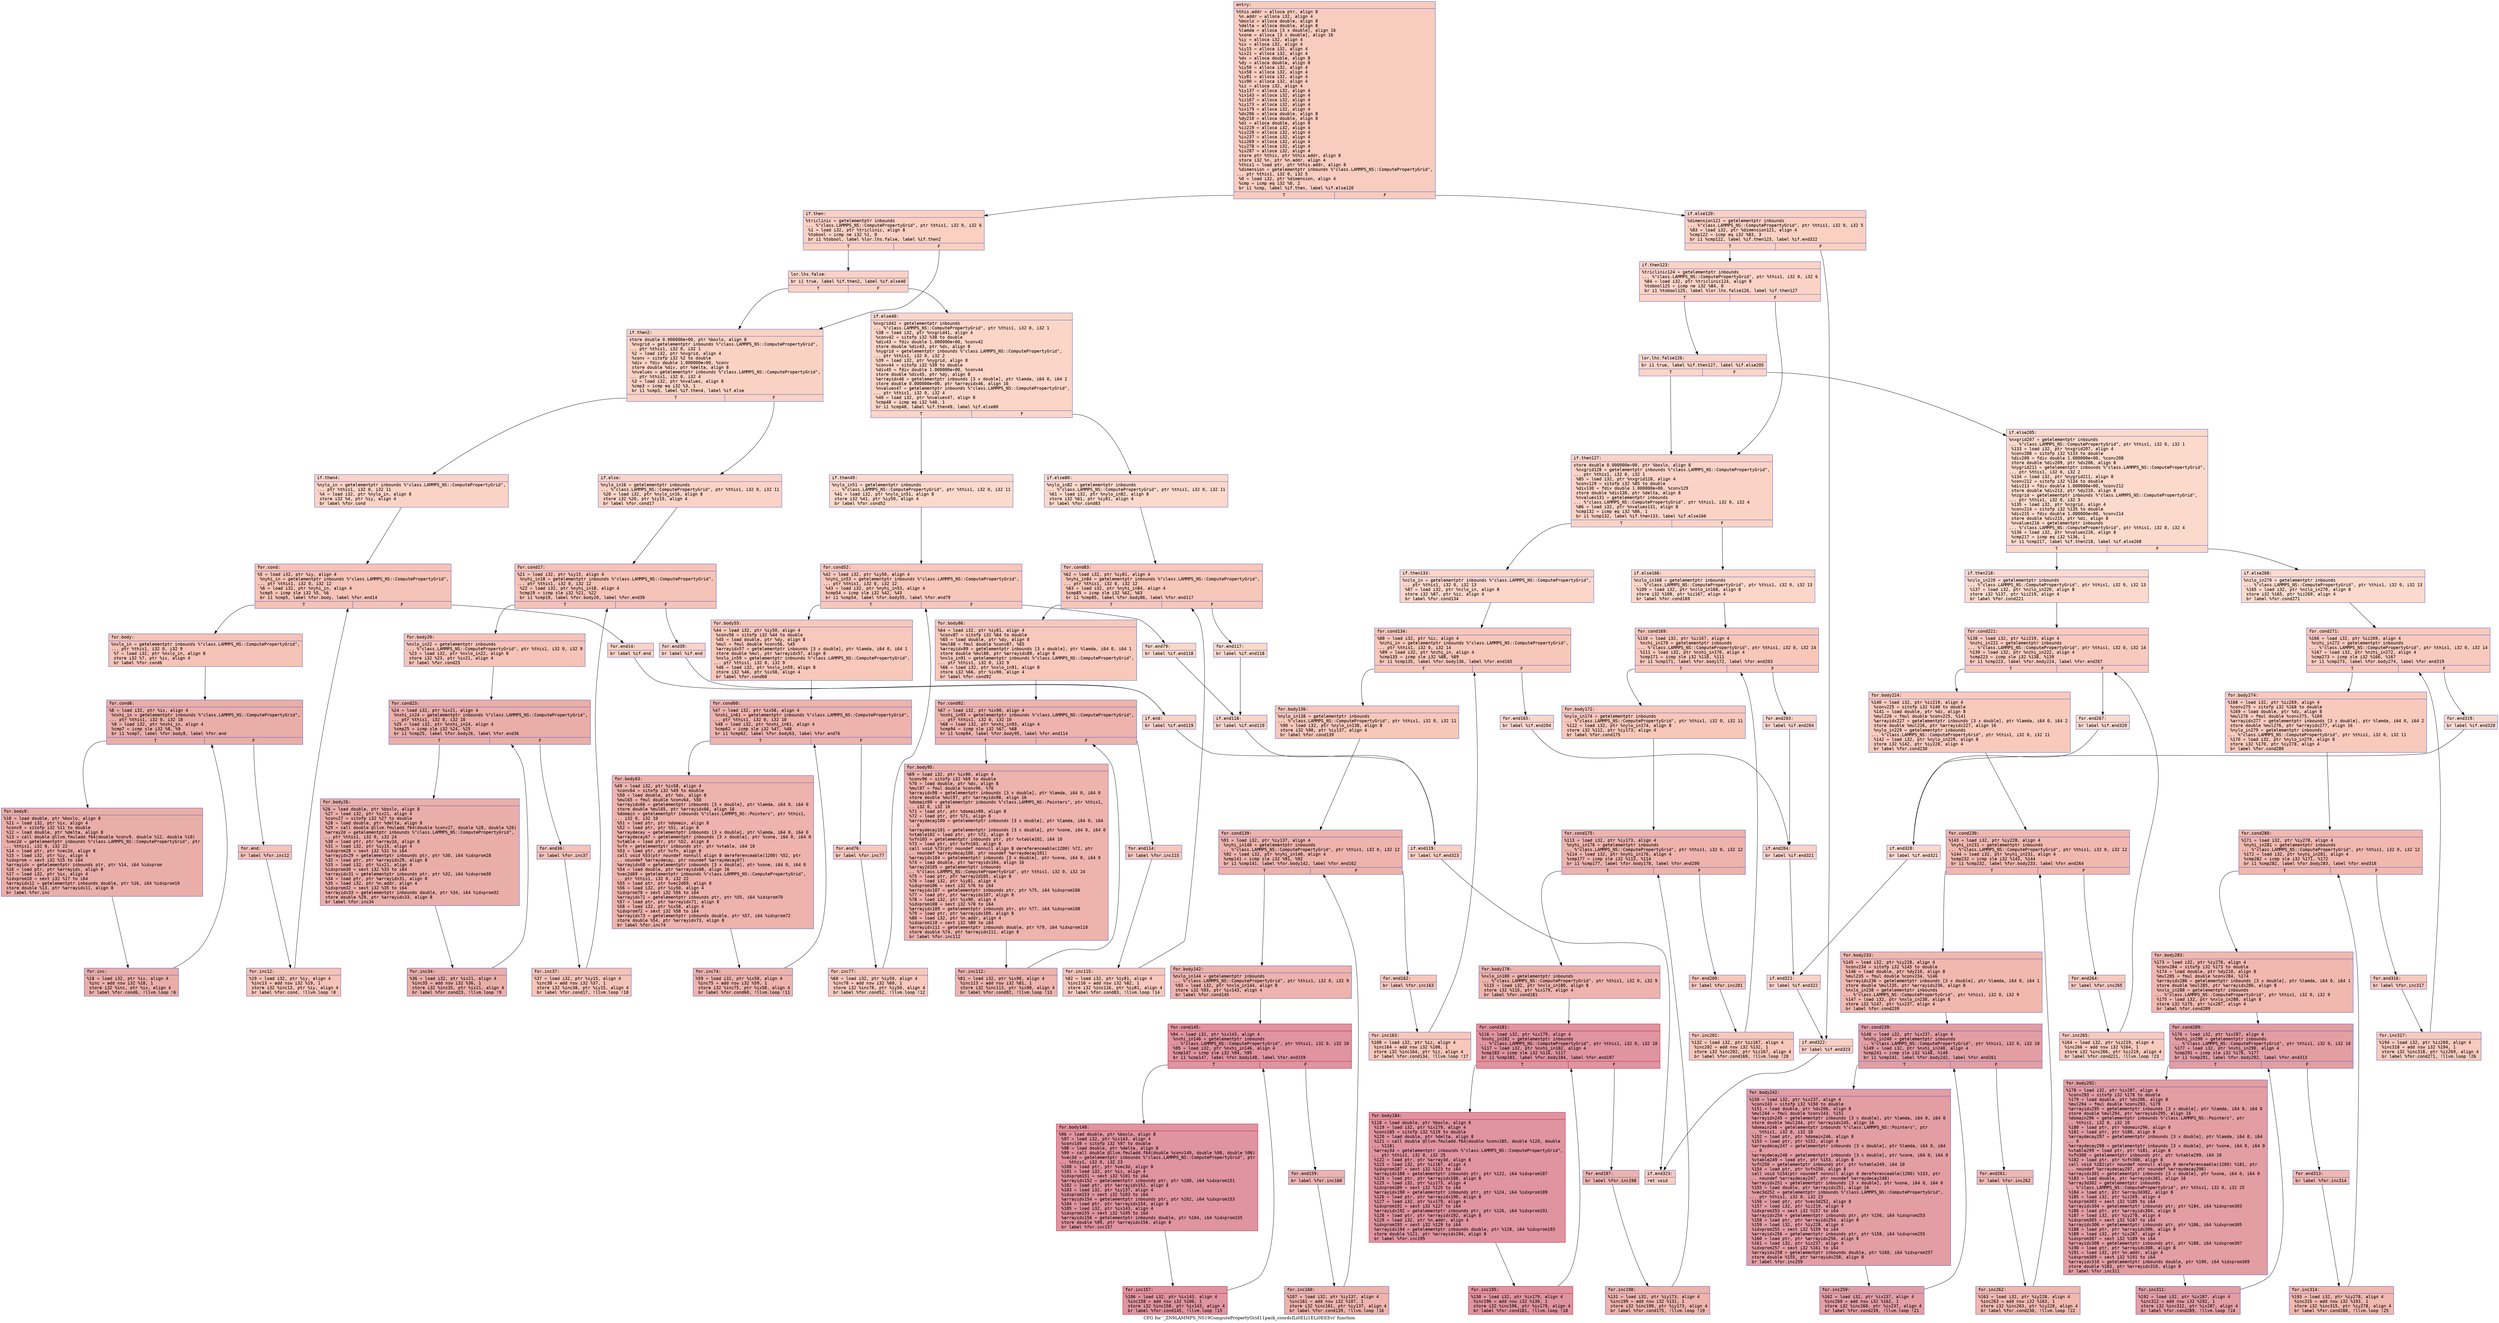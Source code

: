 digraph "CFG for '_ZN9LAMMPS_NS19ComputePropertyGrid11pack_coordsILi0ELi1ELi0EEEvi' function" {
	label="CFG for '_ZN9LAMMPS_NS19ComputePropertyGrid11pack_coordsILi0ELi1ELi0EEEvi' function";

	Node0x559142b128f0 [shape=record,color="#3d50c3ff", style=filled, fillcolor="#f08b6e70" fontname="Courier",label="{entry:\l|  %this.addr = alloca ptr, align 8\l  %n.addr = alloca i32, align 4\l  %boxlo = alloca double, align 8\l  %delta = alloca double, align 8\l  %lamda = alloca [3 x double], align 16\l  %xone = alloca [3 x double], align 16\l  %iy = alloca i32, align 4\l  %ix = alloca i32, align 4\l  %iy15 = alloca i32, align 4\l  %ix21 = alloca i32, align 4\l  %dx = alloca double, align 8\l  %dy = alloca double, align 8\l  %iy50 = alloca i32, align 4\l  %ix58 = alloca i32, align 4\l  %iy81 = alloca i32, align 4\l  %ix90 = alloca i32, align 4\l  %iz = alloca i32, align 4\l  %iy137 = alloca i32, align 4\l  %ix143 = alloca i32, align 4\l  %iz167 = alloca i32, align 4\l  %iy173 = alloca i32, align 4\l  %ix179 = alloca i32, align 4\l  %dx206 = alloca double, align 8\l  %dy210 = alloca double, align 8\l  %dz = alloca double, align 8\l  %iz219 = alloca i32, align 4\l  %iy228 = alloca i32, align 4\l  %ix237 = alloca i32, align 4\l  %iz269 = alloca i32, align 4\l  %iy278 = alloca i32, align 4\l  %ix287 = alloca i32, align 4\l  store ptr %this, ptr %this.addr, align 8\l  store i32 %n, ptr %n.addr, align 4\l  %this1 = load ptr, ptr %this.addr, align 8\l  %dimension = getelementptr inbounds %\"class.LAMMPS_NS::ComputePropertyGrid\",\l... ptr %this1, i32 0, i32 5\l  %0 = load i32, ptr %dimension, align 4\l  %cmp = icmp eq i32 %0, 2\l  br i1 %cmp, label %if.then, label %if.else120\l|{<s0>T|<s1>F}}"];
	Node0x559142b128f0:s0 -> Node0x559142b12960[tooltip="entry -> if.then\nProbability 50.00%" ];
	Node0x559142b128f0:s1 -> Node0x559142b20510[tooltip="entry -> if.else120\nProbability 50.00%" ];
	Node0x559142b12960 [shape=record,color="#3d50c3ff", style=filled, fillcolor="#f3947570" fontname="Courier",label="{if.then:\l|  %triclinic = getelementptr inbounds\l... %\"class.LAMMPS_NS::ComputePropertyGrid\", ptr %this1, i32 0, i32 6\l  %1 = load i32, ptr %triclinic, align 8\l  %tobool = icmp ne i32 %1, 0\l  br i1 %tobool, label %lor.lhs.false, label %if.then2\l|{<s0>T|<s1>F}}"];
	Node0x559142b12960:s0 -> Node0x559142b20860[tooltip="if.then -> lor.lhs.false\nProbability 62.50%" ];
	Node0x559142b12960:s1 -> Node0x559142b208e0[tooltip="if.then -> if.then2\nProbability 37.50%" ];
	Node0x559142b20860 [shape=record,color="#3d50c3ff", style=filled, fillcolor="#f4987a70" fontname="Courier",label="{lor.lhs.false:\l|  br i1 true, label %if.then2, label %if.else40\l|{<s0>T|<s1>F}}"];
	Node0x559142b20860:s0 -> Node0x559142b208e0[tooltip="lor.lhs.false -> if.then2\nProbability 50.00%" ];
	Node0x559142b20860:s1 -> Node0x559142b20a40[tooltip="lor.lhs.false -> if.else40\nProbability 50.00%" ];
	Node0x559142b208e0 [shape=record,color="#3d50c3ff", style=filled, fillcolor="#f4987a70" fontname="Courier",label="{if.then2:\l|  store double 0.000000e+00, ptr %boxlo, align 8\l  %nxgrid = getelementptr inbounds %\"class.LAMMPS_NS::ComputePropertyGrid\",\l... ptr %this1, i32 0, i32 1\l  %2 = load i32, ptr %nxgrid, align 4\l  %conv = sitofp i32 %2 to double\l  %div = fdiv double 1.000000e+00, %conv\l  store double %div, ptr %delta, align 8\l  %nvalues = getelementptr inbounds %\"class.LAMMPS_NS::ComputePropertyGrid\",\l... ptr %this1, i32 0, i32 4\l  %3 = load i32, ptr %nvalues, align 8\l  %cmp3 = icmp eq i32 %3, 1\l  br i1 %cmp3, label %if.then4, label %if.else\l|{<s0>T|<s1>F}}"];
	Node0x559142b208e0:s0 -> Node0x559142a65180[tooltip="if.then2 -> if.then4\nProbability 50.00%" ];
	Node0x559142b208e0:s1 -> Node0x559142b1f9d0[tooltip="if.then2 -> if.else\nProbability 50.00%" ];
	Node0x559142a65180 [shape=record,color="#3d50c3ff", style=filled, fillcolor="#f59c7d70" fontname="Courier",label="{if.then4:\l|  %nylo_in = getelementptr inbounds %\"class.LAMMPS_NS::ComputePropertyGrid\",\l... ptr %this1, i32 0, i32 11\l  %4 = load i32, ptr %nylo_in, align 8\l  store i32 %4, ptr %iy, align 4\l  br label %for.cond\l}"];
	Node0x559142a65180 -> Node0x559142b21780[tooltip="if.then4 -> for.cond\nProbability 100.00%" ];
	Node0x559142b21780 [shape=record,color="#3d50c3ff", style=filled, fillcolor="#e8765c70" fontname="Courier",label="{for.cond:\l|  %5 = load i32, ptr %iy, align 4\l  %nyhi_in = getelementptr inbounds %\"class.LAMMPS_NS::ComputePropertyGrid\",\l... ptr %this1, i32 0, i32 12\l  %6 = load i32, ptr %nyhi_in, align 4\l  %cmp5 = icmp sle i32 %5, %6\l  br i1 %cmp5, label %for.body, label %for.end14\l|{<s0>T|<s1>F}}"];
	Node0x559142b21780:s0 -> Node0x559142b21ad0[tooltip="for.cond -> for.body\nProbability 96.88%" ];
	Node0x559142b21780:s1 -> Node0x559142b21b50[tooltip="for.cond -> for.end14\nProbability 3.12%" ];
	Node0x559142b21ad0 [shape=record,color="#3d50c3ff", style=filled, fillcolor="#e8765c70" fontname="Courier",label="{for.body:\l|  %nxlo_in = getelementptr inbounds %\"class.LAMMPS_NS::ComputePropertyGrid\",\l... ptr %this1, i32 0, i32 9\l  %7 = load i32, ptr %nxlo_in, align 8\l  store i32 %7, ptr %ix, align 4\l  br label %for.cond6\l}"];
	Node0x559142b21ad0 -> Node0x559142b21e80[tooltip="for.body -> for.cond6\nProbability 100.00%" ];
	Node0x559142b21e80 [shape=record,color="#3d50c3ff", style=filled, fillcolor="#d0473d70" fontname="Courier",label="{for.cond6:\l|  %8 = load i32, ptr %ix, align 4\l  %nxhi_in = getelementptr inbounds %\"class.LAMMPS_NS::ComputePropertyGrid\",\l... ptr %this1, i32 0, i32 10\l  %9 = load i32, ptr %nxhi_in, align 4\l  %cmp7 = icmp sle i32 %8, %9\l  br i1 %cmp7, label %for.body8, label %for.end\l|{<s0>T|<s1>F}}"];
	Node0x559142b21e80:s0 -> Node0x559142b22200[tooltip="for.cond6 -> for.body8\nProbability 96.88%" ];
	Node0x559142b21e80:s1 -> Node0x559142b22280[tooltip="for.cond6 -> for.end\nProbability 3.12%" ];
	Node0x559142b22200 [shape=record,color="#3d50c3ff", style=filled, fillcolor="#d0473d70" fontname="Courier",label="{for.body8:\l|  %10 = load double, ptr %boxlo, align 8\l  %11 = load i32, ptr %ix, align 4\l  %conv9 = sitofp i32 %11 to double\l  %12 = load double, ptr %delta, align 8\l  %13 = call double @llvm.fmuladd.f64(double %conv9, double %12, double %10)\l  %vec2d = getelementptr inbounds %\"class.LAMMPS_NS::ComputePropertyGrid\", ptr\l... %this1, i32 0, i32 22\l  %14 = load ptr, ptr %vec2d, align 8\l  %15 = load i32, ptr %iy, align 4\l  %idxprom = sext i32 %15 to i64\l  %arrayidx = getelementptr inbounds ptr, ptr %14, i64 %idxprom\l  %16 = load ptr, ptr %arrayidx, align 8\l  %17 = load i32, ptr %ix, align 4\l  %idxprom10 = sext i32 %17 to i64\l  %arrayidx11 = getelementptr inbounds double, ptr %16, i64 %idxprom10\l  store double %13, ptr %arrayidx11, align 8\l  br label %for.inc\l}"];
	Node0x559142b22200 -> Node0x559142b22cb0[tooltip="for.body8 -> for.inc\nProbability 100.00%" ];
	Node0x559142b22cb0 [shape=record,color="#3d50c3ff", style=filled, fillcolor="#d0473d70" fontname="Courier",label="{for.inc:\l|  %18 = load i32, ptr %ix, align 4\l  %inc = add nsw i32 %18, 1\l  store i32 %inc, ptr %ix, align 4\l  br label %for.cond6, !llvm.loop !6\l}"];
	Node0x559142b22cb0 -> Node0x559142b21e80[tooltip="for.inc -> for.cond6\nProbability 100.00%" ];
	Node0x559142b22280 [shape=record,color="#3d50c3ff", style=filled, fillcolor="#e8765c70" fontname="Courier",label="{for.end:\l|  br label %for.inc12\l}"];
	Node0x559142b22280 -> Node0x559142b23120[tooltip="for.end -> for.inc12\nProbability 100.00%" ];
	Node0x559142b23120 [shape=record,color="#3d50c3ff", style=filled, fillcolor="#e8765c70" fontname="Courier",label="{for.inc12:\l|  %19 = load i32, ptr %iy, align 4\l  %inc13 = add nsw i32 %19, 1\l  store i32 %inc13, ptr %iy, align 4\l  br label %for.cond, !llvm.loop !8\l}"];
	Node0x559142b23120 -> Node0x559142b21780[tooltip="for.inc12 -> for.cond\nProbability 100.00%" ];
	Node0x559142b21b50 [shape=record,color="#3d50c3ff", style=filled, fillcolor="#f59c7d70" fontname="Courier",label="{for.end14:\l|  br label %if.end\l}"];
	Node0x559142b21b50 -> Node0x559142b235a0[tooltip="for.end14 -> if.end\nProbability 100.00%" ];
	Node0x559142b1f9d0 [shape=record,color="#3d50c3ff", style=filled, fillcolor="#f59c7d70" fontname="Courier",label="{if.else:\l|  %nylo_in16 = getelementptr inbounds\l... %\"class.LAMMPS_NS::ComputePropertyGrid\", ptr %this1, i32 0, i32 11\l  %20 = load i32, ptr %nylo_in16, align 8\l  store i32 %20, ptr %iy15, align 4\l  br label %for.cond17\l}"];
	Node0x559142b1f9d0 -> Node0x559142b23890[tooltip="if.else -> for.cond17\nProbability 100.00%" ];
	Node0x559142b23890 [shape=record,color="#3d50c3ff", style=filled, fillcolor="#e8765c70" fontname="Courier",label="{for.cond17:\l|  %21 = load i32, ptr %iy15, align 4\l  %nyhi_in18 = getelementptr inbounds %\"class.LAMMPS_NS::ComputePropertyGrid\",\l... ptr %this1, i32 0, i32 12\l  %22 = load i32, ptr %nyhi_in18, align 4\l  %cmp19 = icmp sle i32 %21, %22\l  br i1 %cmp19, label %for.body20, label %for.end39\l|{<s0>T|<s1>F}}"];
	Node0x559142b23890:s0 -> Node0x559142b23c20[tooltip="for.cond17 -> for.body20\nProbability 96.88%" ];
	Node0x559142b23890:s1 -> Node0x559142b23ca0[tooltip="for.cond17 -> for.end39\nProbability 3.12%" ];
	Node0x559142b23c20 [shape=record,color="#3d50c3ff", style=filled, fillcolor="#e8765c70" fontname="Courier",label="{for.body20:\l|  %nxlo_in22 = getelementptr inbounds\l... %\"class.LAMMPS_NS::ComputePropertyGrid\", ptr %this1, i32 0, i32 9\l  %23 = load i32, ptr %nxlo_in22, align 8\l  store i32 %23, ptr %ix21, align 4\l  br label %for.cond23\l}"];
	Node0x559142b23c20 -> Node0x559142b23fe0[tooltip="for.body20 -> for.cond23\nProbability 100.00%" ];
	Node0x559142b23fe0 [shape=record,color="#3d50c3ff", style=filled, fillcolor="#d0473d70" fontname="Courier",label="{for.cond23:\l|  %24 = load i32, ptr %ix21, align 4\l  %nxhi_in24 = getelementptr inbounds %\"class.LAMMPS_NS::ComputePropertyGrid\",\l... ptr %this1, i32 0, i32 10\l  %25 = load i32, ptr %nxhi_in24, align 4\l  %cmp25 = icmp sle i32 %24, %25\l  br i1 %cmp25, label %for.body26, label %for.end36\l|{<s0>T|<s1>F}}"];
	Node0x559142b23fe0:s0 -> Node0x559142b24370[tooltip="for.cond23 -> for.body26\nProbability 96.88%" ];
	Node0x559142b23fe0:s1 -> Node0x559142b243f0[tooltip="for.cond23 -> for.end36\nProbability 3.12%" ];
	Node0x559142b24370 [shape=record,color="#3d50c3ff", style=filled, fillcolor="#d0473d70" fontname="Courier",label="{for.body26:\l|  %26 = load double, ptr %boxlo, align 8\l  %27 = load i32, ptr %ix21, align 4\l  %conv27 = sitofp i32 %27 to double\l  %28 = load double, ptr %delta, align 8\l  %29 = call double @llvm.fmuladd.f64(double %conv27, double %28, double %26)\l  %array2d = getelementptr inbounds %\"class.LAMMPS_NS::ComputePropertyGrid\",\l... ptr %this1, i32 0, i32 24\l  %30 = load ptr, ptr %array2d, align 8\l  %31 = load i32, ptr %iy15, align 4\l  %idxprom28 = sext i32 %31 to i64\l  %arrayidx29 = getelementptr inbounds ptr, ptr %30, i64 %idxprom28\l  %32 = load ptr, ptr %arrayidx29, align 8\l  %33 = load i32, ptr %ix21, align 4\l  %idxprom30 = sext i32 %33 to i64\l  %arrayidx31 = getelementptr inbounds ptr, ptr %32, i64 %idxprom30\l  %34 = load ptr, ptr %arrayidx31, align 8\l  %35 = load i32, ptr %n.addr, align 4\l  %idxprom32 = sext i32 %35 to i64\l  %arrayidx33 = getelementptr inbounds double, ptr %34, i64 %idxprom32\l  store double %29, ptr %arrayidx33, align 8\l  br label %for.inc34\l}"];
	Node0x559142b24370 -> Node0x559142b25150[tooltip="for.body26 -> for.inc34\nProbability 100.00%" ];
	Node0x559142b25150 [shape=record,color="#3d50c3ff", style=filled, fillcolor="#d0473d70" fontname="Courier",label="{for.inc34:\l|  %36 = load i32, ptr %ix21, align 4\l  %inc35 = add nsw i32 %36, 1\l  store i32 %inc35, ptr %ix21, align 4\l  br label %for.cond23, !llvm.loop !9\l}"];
	Node0x559142b25150 -> Node0x559142b23fe0[tooltip="for.inc34 -> for.cond23\nProbability 100.00%" ];
	Node0x559142b243f0 [shape=record,color="#3d50c3ff", style=filled, fillcolor="#e8765c70" fontname="Courier",label="{for.end36:\l|  br label %for.inc37\l}"];
	Node0x559142b243f0 -> Node0x559142b255b0[tooltip="for.end36 -> for.inc37\nProbability 100.00%" ];
	Node0x559142b255b0 [shape=record,color="#3d50c3ff", style=filled, fillcolor="#e8765c70" fontname="Courier",label="{for.inc37:\l|  %37 = load i32, ptr %iy15, align 4\l  %inc38 = add nsw i32 %37, 1\l  store i32 %inc38, ptr %iy15, align 4\l  br label %for.cond17, !llvm.loop !10\l}"];
	Node0x559142b255b0 -> Node0x559142b23890[tooltip="for.inc37 -> for.cond17\nProbability 100.00%" ];
	Node0x559142b23ca0 [shape=record,color="#3d50c3ff", style=filled, fillcolor="#f59c7d70" fontname="Courier",label="{for.end39:\l|  br label %if.end\l}"];
	Node0x559142b23ca0 -> Node0x559142b235a0[tooltip="for.end39 -> if.end\nProbability 100.00%" ];
	Node0x559142b235a0 [shape=record,color="#3d50c3ff", style=filled, fillcolor="#f4987a70" fontname="Courier",label="{if.end:\l|  br label %if.end119\l}"];
	Node0x559142b235a0 -> Node0x559142b215d0[tooltip="if.end -> if.end119\nProbability 100.00%" ];
	Node0x559142b20a40 [shape=record,color="#3d50c3ff", style=filled, fillcolor="#f5a08170" fontname="Courier",label="{if.else40:\l|  %nxgrid41 = getelementptr inbounds\l... %\"class.LAMMPS_NS::ComputePropertyGrid\", ptr %this1, i32 0, i32 1\l  %38 = load i32, ptr %nxgrid41, align 4\l  %conv42 = sitofp i32 %38 to double\l  %div43 = fdiv double 1.000000e+00, %conv42\l  store double %div43, ptr %dx, align 8\l  %nygrid = getelementptr inbounds %\"class.LAMMPS_NS::ComputePropertyGrid\",\l... ptr %this1, i32 0, i32 2\l  %39 = load i32, ptr %nygrid, align 8\l  %conv44 = sitofp i32 %39 to double\l  %div45 = fdiv double 1.000000e+00, %conv44\l  store double %div45, ptr %dy, align 8\l  %arrayidx46 = getelementptr inbounds [3 x double], ptr %lamda, i64 0, i64 2\l  store double 0.000000e+00, ptr %arrayidx46, align 16\l  %nvalues47 = getelementptr inbounds %\"class.LAMMPS_NS::ComputePropertyGrid\",\l... ptr %this1, i32 0, i32 4\l  %40 = load i32, ptr %nvalues47, align 8\l  %cmp48 = icmp eq i32 %40, 1\l  br i1 %cmp48, label %if.then49, label %if.else80\l|{<s0>T|<s1>F}}"];
	Node0x559142b20a40:s0 -> Node0x559142b26bd0[tooltip="if.else40 -> if.then49\nProbability 50.00%" ];
	Node0x559142b20a40:s1 -> Node0x559142b26c50[tooltip="if.else40 -> if.else80\nProbability 50.00%" ];
	Node0x559142b26bd0 [shape=record,color="#3d50c3ff", style=filled, fillcolor="#f7a88970" fontname="Courier",label="{if.then49:\l|  %nylo_in51 = getelementptr inbounds\l... %\"class.LAMMPS_NS::ComputePropertyGrid\", ptr %this1, i32 0, i32 11\l  %41 = load i32, ptr %nylo_in51, align 8\l  store i32 %41, ptr %iy50, align 4\l  br label %for.cond52\l}"];
	Node0x559142b26bd0 -> Node0x559142b26f90[tooltip="if.then49 -> for.cond52\nProbability 100.00%" ];
	Node0x559142b26f90 [shape=record,color="#3d50c3ff", style=filled, fillcolor="#ec7f6370" fontname="Courier",label="{for.cond52:\l|  %42 = load i32, ptr %iy50, align 4\l  %nyhi_in53 = getelementptr inbounds %\"class.LAMMPS_NS::ComputePropertyGrid\",\l... ptr %this1, i32 0, i32 12\l  %43 = load i32, ptr %nyhi_in53, align 4\l  %cmp54 = icmp sle i32 %42, %43\l  br i1 %cmp54, label %for.body55, label %for.end79\l|{<s0>T|<s1>F}}"];
	Node0x559142b26f90:s0 -> Node0x559142b27320[tooltip="for.cond52 -> for.body55\nProbability 96.88%" ];
	Node0x559142b26f90:s1 -> Node0x559142b273a0[tooltip="for.cond52 -> for.end79\nProbability 3.12%" ];
	Node0x559142b27320 [shape=record,color="#3d50c3ff", style=filled, fillcolor="#ed836670" fontname="Courier",label="{for.body55:\l|  %44 = load i32, ptr %iy50, align 4\l  %conv56 = sitofp i32 %44 to double\l  %45 = load double, ptr %dy, align 8\l  %mul = fmul double %conv56, %45\l  %arrayidx57 = getelementptr inbounds [3 x double], ptr %lamda, i64 0, i64 1\l  store double %mul, ptr %arrayidx57, align 8\l  %nxlo_in59 = getelementptr inbounds %\"class.LAMMPS_NS::ComputePropertyGrid\",\l... ptr %this1, i32 0, i32 9\l  %46 = load i32, ptr %nxlo_in59, align 8\l  store i32 %46, ptr %ix58, align 4\l  br label %for.cond60\l}"];
	Node0x559142b27320 -> Node0x559142b27ab0[tooltip="for.body55 -> for.cond60\nProbability 100.00%" ];
	Node0x559142b27ab0 [shape=record,color="#3d50c3ff", style=filled, fillcolor="#d6524470" fontname="Courier",label="{for.cond60:\l|  %47 = load i32, ptr %ix58, align 4\l  %nxhi_in61 = getelementptr inbounds %\"class.LAMMPS_NS::ComputePropertyGrid\",\l... ptr %this1, i32 0, i32 10\l  %48 = load i32, ptr %nxhi_in61, align 4\l  %cmp62 = icmp sle i32 %47, %48\l  br i1 %cmp62, label %for.body63, label %for.end76\l|{<s0>T|<s1>F}}"];
	Node0x559142b27ab0:s0 -> Node0x559142b28650[tooltip="for.cond60 -> for.body63\nProbability 96.88%" ];
	Node0x559142b27ab0:s1 -> Node0x559142b286d0[tooltip="for.cond60 -> for.end76\nProbability 3.12%" ];
	Node0x559142b28650 [shape=record,color="#3d50c3ff", style=filled, fillcolor="#d6524470" fontname="Courier",label="{for.body63:\l|  %49 = load i32, ptr %ix58, align 4\l  %conv64 = sitofp i32 %49 to double\l  %50 = load double, ptr %dx, align 8\l  %mul65 = fmul double %conv64, %50\l  %arrayidx66 = getelementptr inbounds [3 x double], ptr %lamda, i64 0, i64 0\l  store double %mul65, ptr %arrayidx66, align 16\l  %domain = getelementptr inbounds %\"class.LAMMPS_NS::Pointers\", ptr %this1,\l... i32 0, i32 10\l  %51 = load ptr, ptr %domain, align 8\l  %52 = load ptr, ptr %51, align 8\l  %arraydecay = getelementptr inbounds [3 x double], ptr %lamda, i64 0, i64 0\l  %arraydecay67 = getelementptr inbounds [3 x double], ptr %xone, i64 0, i64 0\l  %vtable = load ptr, ptr %52, align 8\l  %vfn = getelementptr inbounds ptr, ptr %vtable, i64 10\l  %53 = load ptr, ptr %vfn, align 8\l  call void %53(ptr noundef nonnull align 8 dereferenceable(1200) %52, ptr\l... noundef %arraydecay, ptr noundef %arraydecay67)\l  %arrayidx68 = getelementptr inbounds [3 x double], ptr %xone, i64 0, i64 0\l  %54 = load double, ptr %arrayidx68, align 16\l  %vec2d69 = getelementptr inbounds %\"class.LAMMPS_NS::ComputePropertyGrid\",\l... ptr %this1, i32 0, i32 22\l  %55 = load ptr, ptr %vec2d69, align 8\l  %56 = load i32, ptr %iy50, align 4\l  %idxprom70 = sext i32 %56 to i64\l  %arrayidx71 = getelementptr inbounds ptr, ptr %55, i64 %idxprom70\l  %57 = load ptr, ptr %arrayidx71, align 8\l  %58 = load i32, ptr %ix58, align 4\l  %idxprom72 = sext i32 %58 to i64\l  %arrayidx73 = getelementptr inbounds double, ptr %57, i64 %idxprom72\l  store double %54, ptr %arrayidx73, align 8\l  br label %for.inc74\l}"];
	Node0x559142b28650 -> Node0x559142b29a90[tooltip="for.body63 -> for.inc74\nProbability 100.00%" ];
	Node0x559142b29a90 [shape=record,color="#3d50c3ff", style=filled, fillcolor="#d6524470" fontname="Courier",label="{for.inc74:\l|  %59 = load i32, ptr %ix58, align 4\l  %inc75 = add nsw i32 %59, 1\l  store i32 %inc75, ptr %ix58, align 4\l  br label %for.cond60, !llvm.loop !11\l}"];
	Node0x559142b29a90 -> Node0x559142b27ab0[tooltip="for.inc74 -> for.cond60\nProbability 100.00%" ];
	Node0x559142b286d0 [shape=record,color="#3d50c3ff", style=filled, fillcolor="#ed836670" fontname="Courier",label="{for.end76:\l|  br label %for.inc77\l}"];
	Node0x559142b286d0 -> Node0x559142b29ef0[tooltip="for.end76 -> for.inc77\nProbability 100.00%" ];
	Node0x559142b29ef0 [shape=record,color="#3d50c3ff", style=filled, fillcolor="#ed836670" fontname="Courier",label="{for.inc77:\l|  %60 = load i32, ptr %iy50, align 4\l  %inc78 = add nsw i32 %60, 1\l  store i32 %inc78, ptr %iy50, align 4\l  br label %for.cond52, !llvm.loop !12\l}"];
	Node0x559142b29ef0 -> Node0x559142b26f90[tooltip="for.inc77 -> for.cond52\nProbability 100.00%" ];
	Node0x559142b273a0 [shape=record,color="#3d50c3ff", style=filled, fillcolor="#f7a88970" fontname="Courier",label="{for.end79:\l|  br label %if.end118\l}"];
	Node0x559142b273a0 -> Node0x559142b2a370[tooltip="for.end79 -> if.end118\nProbability 100.00%" ];
	Node0x559142b26c50 [shape=record,color="#3d50c3ff", style=filled, fillcolor="#f7a88970" fontname="Courier",label="{if.else80:\l|  %nylo_in82 = getelementptr inbounds\l... %\"class.LAMMPS_NS::ComputePropertyGrid\", ptr %this1, i32 0, i32 11\l  %61 = load i32, ptr %nylo_in82, align 8\l  store i32 %61, ptr %iy81, align 4\l  br label %for.cond83\l}"];
	Node0x559142b26c50 -> Node0x559142b2a670[tooltip="if.else80 -> for.cond83\nProbability 100.00%" ];
	Node0x559142b2a670 [shape=record,color="#3d50c3ff", style=filled, fillcolor="#ec7f6370" fontname="Courier",label="{for.cond83:\l|  %62 = load i32, ptr %iy81, align 4\l  %nyhi_in84 = getelementptr inbounds %\"class.LAMMPS_NS::ComputePropertyGrid\",\l... ptr %this1, i32 0, i32 12\l  %63 = load i32, ptr %nyhi_in84, align 4\l  %cmp85 = icmp sle i32 %62, %63\l  br i1 %cmp85, label %for.body86, label %for.end117\l|{<s0>T|<s1>F}}"];
	Node0x559142b2a670:s0 -> Node0x559142b2aa00[tooltip="for.cond83 -> for.body86\nProbability 96.88%" ];
	Node0x559142b2a670:s1 -> Node0x559142b2aa80[tooltip="for.cond83 -> for.end117\nProbability 3.12%" ];
	Node0x559142b2aa00 [shape=record,color="#3d50c3ff", style=filled, fillcolor="#ed836670" fontname="Courier",label="{for.body86:\l|  %64 = load i32, ptr %iy81, align 4\l  %conv87 = sitofp i32 %64 to double\l  %65 = load double, ptr %dy, align 8\l  %mul88 = fmul double %conv87, %65\l  %arrayidx89 = getelementptr inbounds [3 x double], ptr %lamda, i64 0, i64 1\l  store double %mul88, ptr %arrayidx89, align 8\l  %nxlo_in91 = getelementptr inbounds %\"class.LAMMPS_NS::ComputePropertyGrid\",\l... ptr %this1, i32 0, i32 9\l  %66 = load i32, ptr %nxlo_in91, align 8\l  store i32 %66, ptr %ix90, align 4\l  br label %for.cond92\l}"];
	Node0x559142b2aa00 -> Node0x559142b2b190[tooltip="for.body86 -> for.cond92\nProbability 100.00%" ];
	Node0x559142b2b190 [shape=record,color="#3d50c3ff", style=filled, fillcolor="#d6524470" fontname="Courier",label="{for.cond92:\l|  %67 = load i32, ptr %ix90, align 4\l  %nxhi_in93 = getelementptr inbounds %\"class.LAMMPS_NS::ComputePropertyGrid\",\l... ptr %this1, i32 0, i32 10\l  %68 = load i32, ptr %nxhi_in93, align 4\l  %cmp94 = icmp sle i32 %67, %68\l  br i1 %cmp94, label %for.body95, label %for.end114\l|{<s0>T|<s1>F}}"];
	Node0x559142b2b190:s0 -> Node0x559142b2b520[tooltip="for.cond92 -> for.body95\nProbability 96.88%" ];
	Node0x559142b2b190:s1 -> Node0x559142b2b5a0[tooltip="for.cond92 -> for.end114\nProbability 3.12%" ];
	Node0x559142b2b520 [shape=record,color="#3d50c3ff", style=filled, fillcolor="#d6524470" fontname="Courier",label="{for.body95:\l|  %69 = load i32, ptr %ix90, align 4\l  %conv96 = sitofp i32 %69 to double\l  %70 = load double, ptr %dx, align 8\l  %mul97 = fmul double %conv96, %70\l  %arrayidx98 = getelementptr inbounds [3 x double], ptr %lamda, i64 0, i64 0\l  store double %mul97, ptr %arrayidx98, align 16\l  %domain99 = getelementptr inbounds %\"class.LAMMPS_NS::Pointers\", ptr %this1,\l... i32 0, i32 10\l  %71 = load ptr, ptr %domain99, align 8\l  %72 = load ptr, ptr %71, align 8\l  %arraydecay100 = getelementptr inbounds [3 x double], ptr %lamda, i64 0, i64\l... 0\l  %arraydecay101 = getelementptr inbounds [3 x double], ptr %xone, i64 0, i64 0\l  %vtable102 = load ptr, ptr %72, align 8\l  %vfn103 = getelementptr inbounds ptr, ptr %vtable102, i64 10\l  %73 = load ptr, ptr %vfn103, align 8\l  call void %73(ptr noundef nonnull align 8 dereferenceable(1200) %72, ptr\l... noundef %arraydecay100, ptr noundef %arraydecay101)\l  %arrayidx104 = getelementptr inbounds [3 x double], ptr %xone, i64 0, i64 0\l  %74 = load double, ptr %arrayidx104, align 16\l  %array2d105 = getelementptr inbounds\l... %\"class.LAMMPS_NS::ComputePropertyGrid\", ptr %this1, i32 0, i32 24\l  %75 = load ptr, ptr %array2d105, align 8\l  %76 = load i32, ptr %iy81, align 4\l  %idxprom106 = sext i32 %76 to i64\l  %arrayidx107 = getelementptr inbounds ptr, ptr %75, i64 %idxprom106\l  %77 = load ptr, ptr %arrayidx107, align 8\l  %78 = load i32, ptr %ix90, align 4\l  %idxprom108 = sext i32 %78 to i64\l  %arrayidx109 = getelementptr inbounds ptr, ptr %77, i64 %idxprom108\l  %79 = load ptr, ptr %arrayidx109, align 8\l  %80 = load i32, ptr %n.addr, align 4\l  %idxprom110 = sext i32 %80 to i64\l  %arrayidx111 = getelementptr inbounds double, ptr %79, i64 %idxprom110\l  store double %74, ptr %arrayidx111, align 8\l  br label %for.inc112\l}"];
	Node0x559142b2b520 -> Node0x559142b2cc20[tooltip="for.body95 -> for.inc112\nProbability 100.00%" ];
	Node0x559142b2cc20 [shape=record,color="#3d50c3ff", style=filled, fillcolor="#d6524470" fontname="Courier",label="{for.inc112:\l|  %81 = load i32, ptr %ix90, align 4\l  %inc113 = add nsw i32 %81, 1\l  store i32 %inc113, ptr %ix90, align 4\l  br label %for.cond92, !llvm.loop !13\l}"];
	Node0x559142b2cc20 -> Node0x559142b2b190[tooltip="for.inc112 -> for.cond92\nProbability 100.00%" ];
	Node0x559142b2b5a0 [shape=record,color="#3d50c3ff", style=filled, fillcolor="#ed836670" fontname="Courier",label="{for.end114:\l|  br label %for.inc115\l}"];
	Node0x559142b2b5a0 -> Node0x559142b2d080[tooltip="for.end114 -> for.inc115\nProbability 100.00%" ];
	Node0x559142b2d080 [shape=record,color="#3d50c3ff", style=filled, fillcolor="#ed836670" fontname="Courier",label="{for.inc115:\l|  %82 = load i32, ptr %iy81, align 4\l  %inc116 = add nsw i32 %82, 1\l  store i32 %inc116, ptr %iy81, align 4\l  br label %for.cond83, !llvm.loop !14\l}"];
	Node0x559142b2d080 -> Node0x559142b2a670[tooltip="for.inc115 -> for.cond83\nProbability 100.00%" ];
	Node0x559142b2aa80 [shape=record,color="#3d50c3ff", style=filled, fillcolor="#f7a88970" fontname="Courier",label="{for.end117:\l|  br label %if.end118\l}"];
	Node0x559142b2aa80 -> Node0x559142b2a370[tooltip="for.end117 -> if.end118\nProbability 100.00%" ];
	Node0x559142b2a370 [shape=record,color="#3d50c3ff", style=filled, fillcolor="#f5a08170" fontname="Courier",label="{if.end118:\l|  br label %if.end119\l}"];
	Node0x559142b2a370 -> Node0x559142b215d0[tooltip="if.end118 -> if.end119\nProbability 100.00%" ];
	Node0x559142b215d0 [shape=record,color="#3d50c3ff", style=filled, fillcolor="#f3947570" fontname="Courier",label="{if.end119:\l|  br label %if.end323\l}"];
	Node0x559142b215d0 -> Node0x559142b2d5c0[tooltip="if.end119 -> if.end323\nProbability 100.00%" ];
	Node0x559142b20510 [shape=record,color="#3d50c3ff", style=filled, fillcolor="#f3947570" fontname="Courier",label="{if.else120:\l|  %dimension121 = getelementptr inbounds\l... %\"class.LAMMPS_NS::ComputePropertyGrid\", ptr %this1, i32 0, i32 5\l  %83 = load i32, ptr %dimension121, align 4\l  %cmp122 = icmp eq i32 %83, 3\l  br i1 %cmp122, label %if.then123, label %if.end322\l|{<s0>T|<s1>F}}"];
	Node0x559142b20510:s0 -> Node0x559142b2d8d0[tooltip="if.else120 -> if.then123\nProbability 50.00%" ];
	Node0x559142b20510:s1 -> Node0x559142b2d950[tooltip="if.else120 -> if.end322\nProbability 50.00%" ];
	Node0x559142b2d8d0 [shape=record,color="#3d50c3ff", style=filled, fillcolor="#f59c7d70" fontname="Courier",label="{if.then123:\l|  %triclinic124 = getelementptr inbounds\l... %\"class.LAMMPS_NS::ComputePropertyGrid\", ptr %this1, i32 0, i32 6\l  %84 = load i32, ptr %triclinic124, align 8\l  %tobool125 = icmp ne i32 %84, 0\l  br i1 %tobool125, label %lor.lhs.false126, label %if.then127\l|{<s0>T|<s1>F}}"];
	Node0x559142b2d8d0:s0 -> Node0x559142b2dce0[tooltip="if.then123 -> lor.lhs.false126\nProbability 62.50%" ];
	Node0x559142b2d8d0:s1 -> Node0x559142b2dd80[tooltip="if.then123 -> if.then127\nProbability 37.50%" ];
	Node0x559142b2dce0 [shape=record,color="#3d50c3ff", style=filled, fillcolor="#f5a08170" fontname="Courier",label="{lor.lhs.false126:\l|  br i1 true, label %if.then127, label %if.else205\l|{<s0>T|<s1>F}}"];
	Node0x559142b2dce0:s0 -> Node0x559142b2dd80[tooltip="lor.lhs.false126 -> if.then127\nProbability 50.00%" ];
	Node0x559142b2dce0:s1 -> Node0x559142b2dee0[tooltip="lor.lhs.false126 -> if.else205\nProbability 50.00%" ];
	Node0x559142b2dd80 [shape=record,color="#3d50c3ff", style=filled, fillcolor="#f59c7d70" fontname="Courier",label="{if.then127:\l|  store double 0.000000e+00, ptr %boxlo, align 8\l  %nxgrid128 = getelementptr inbounds %\"class.LAMMPS_NS::ComputePropertyGrid\",\l... ptr %this1, i32 0, i32 1\l  %85 = load i32, ptr %nxgrid128, align 4\l  %conv129 = sitofp i32 %85 to double\l  %div130 = fdiv double 1.000000e+00, %conv129\l  store double %div130, ptr %delta, align 8\l  %nvalues131 = getelementptr inbounds\l... %\"class.LAMMPS_NS::ComputePropertyGrid\", ptr %this1, i32 0, i32 4\l  %86 = load i32, ptr %nvalues131, align 8\l  %cmp132 = icmp eq i32 %86, 1\l  br i1 %cmp132, label %if.then133, label %if.else166\l|{<s0>T|<s1>F}}"];
	Node0x559142b2dd80:s0 -> Node0x559142b25760[tooltip="if.then127 -> if.then133\nProbability 50.00%" ];
	Node0x559142b2dd80:s1 -> Node0x559142b257e0[tooltip="if.then127 -> if.else166\nProbability 50.00%" ];
	Node0x559142b25760 [shape=record,color="#3d50c3ff", style=filled, fillcolor="#f6a38570" fontname="Courier",label="{if.then133:\l|  %nzlo_in = getelementptr inbounds %\"class.LAMMPS_NS::ComputePropertyGrid\",\l... ptr %this1, i32 0, i32 13\l  %87 = load i32, ptr %nzlo_in, align 8\l  store i32 %87, ptr %iz, align 4\l  br label %for.cond134\l}"];
	Node0x559142b25760 -> Node0x559142b25b10[tooltip="if.then133 -> for.cond134\nProbability 100.00%" ];
	Node0x559142b25b10 [shape=record,color="#3d50c3ff", style=filled, fillcolor="#ec7f6370" fontname="Courier",label="{for.cond134:\l|  %88 = load i32, ptr %iz, align 4\l  %nzhi_in = getelementptr inbounds %\"class.LAMMPS_NS::ComputePropertyGrid\",\l... ptr %this1, i32 0, i32 14\l  %89 = load i32, ptr %nzhi_in, align 4\l  %cmp135 = icmp sle i32 %88, %89\l  br i1 %cmp135, label %for.body136, label %for.end165\l|{<s0>T|<s1>F}}"];
	Node0x559142b25b10:s0 -> Node0x559142b25e90[tooltip="for.cond134 -> for.body136\nProbability 96.88%" ];
	Node0x559142b25b10:s1 -> Node0x559142b25f10[tooltip="for.cond134 -> for.end165\nProbability 3.12%" ];
	Node0x559142b25e90 [shape=record,color="#3d50c3ff", style=filled, fillcolor="#ec7f6370" fontname="Courier",label="{for.body136:\l|  %nylo_in138 = getelementptr inbounds\l... %\"class.LAMMPS_NS::ComputePropertyGrid\", ptr %this1, i32 0, i32 11\l  %90 = load i32, ptr %nylo_in138, align 8\l  store i32 %90, ptr %iy137, align 4\l  br label %for.cond139\l}"];
	Node0x559142b25e90 -> Node0x559142b2fc90[tooltip="for.body136 -> for.cond139\nProbability 100.00%" ];
	Node0x559142b2fc90 [shape=record,color="#3d50c3ff", style=filled, fillcolor="#d6524470" fontname="Courier",label="{for.cond139:\l|  %91 = load i32, ptr %iy137, align 4\l  %nyhi_in140 = getelementptr inbounds\l... %\"class.LAMMPS_NS::ComputePropertyGrid\", ptr %this1, i32 0, i32 12\l  %92 = load i32, ptr %nyhi_in140, align 4\l  %cmp141 = icmp sle i32 %91, %92\l  br i1 %cmp141, label %for.body142, label %for.end162\l|{<s0>T|<s1>F}}"];
	Node0x559142b2fc90:s0 -> Node0x559142b30020[tooltip="for.cond139 -> for.body142\nProbability 96.88%" ];
	Node0x559142b2fc90:s1 -> Node0x559142b300a0[tooltip="for.cond139 -> for.end162\nProbability 3.12%" ];
	Node0x559142b30020 [shape=record,color="#3d50c3ff", style=filled, fillcolor="#d6524470" fontname="Courier",label="{for.body142:\l|  %nxlo_in144 = getelementptr inbounds\l... %\"class.LAMMPS_NS::ComputePropertyGrid\", ptr %this1, i32 0, i32 9\l  %93 = load i32, ptr %nxlo_in144, align 8\l  store i32 %93, ptr %ix143, align 4\l  br label %for.cond145\l}"];
	Node0x559142b30020 -> Node0x559142b30440[tooltip="for.body142 -> for.cond145\nProbability 100.00%" ];
	Node0x559142b30440 [shape=record,color="#b70d28ff", style=filled, fillcolor="#b70d2870" fontname="Courier",label="{for.cond145:\l|  %94 = load i32, ptr %ix143, align 4\l  %nxhi_in146 = getelementptr inbounds\l... %\"class.LAMMPS_NS::ComputePropertyGrid\", ptr %this1, i32 0, i32 10\l  %95 = load i32, ptr %nxhi_in146, align 4\l  %cmp147 = icmp sle i32 %94, %95\l  br i1 %cmp147, label %for.body148, label %for.end159\l|{<s0>T|<s1>F}}"];
	Node0x559142b30440:s0 -> Node0x559142b27cd0[tooltip="for.cond145 -> for.body148\nProbability 96.88%" ];
	Node0x559142b30440:s1 -> Node0x559142b27d50[tooltip="for.cond145 -> for.end159\nProbability 3.12%" ];
	Node0x559142b27cd0 [shape=record,color="#b70d28ff", style=filled, fillcolor="#b70d2870" fontname="Courier",label="{for.body148:\l|  %96 = load double, ptr %boxlo, align 8\l  %97 = load i32, ptr %ix143, align 4\l  %conv149 = sitofp i32 %97 to double\l  %98 = load double, ptr %delta, align 8\l  %99 = call double @llvm.fmuladd.f64(double %conv149, double %98, double %96)\l  %vec3d = getelementptr inbounds %\"class.LAMMPS_NS::ComputePropertyGrid\", ptr\l... %this1, i32 0, i32 23\l  %100 = load ptr, ptr %vec3d, align 8\l  %101 = load i32, ptr %iz, align 4\l  %idxprom151 = sext i32 %101 to i64\l  %arrayidx152 = getelementptr inbounds ptr, ptr %100, i64 %idxprom151\l  %102 = load ptr, ptr %arrayidx152, align 8\l  %103 = load i32, ptr %iy137, align 4\l  %idxprom153 = sext i32 %103 to i64\l  %arrayidx154 = getelementptr inbounds ptr, ptr %102, i64 %idxprom153\l  %104 = load ptr, ptr %arrayidx154, align 8\l  %105 = load i32, ptr %ix143, align 4\l  %idxprom155 = sext i32 %105 to i64\l  %arrayidx156 = getelementptr inbounds double, ptr %104, i64 %idxprom155\l  store double %99, ptr %arrayidx156, align 8\l  br label %for.inc157\l}"];
	Node0x559142b27cd0 -> Node0x559142b31e10[tooltip="for.body148 -> for.inc157\nProbability 100.00%" ];
	Node0x559142b31e10 [shape=record,color="#b70d28ff", style=filled, fillcolor="#b70d2870" fontname="Courier",label="{for.inc157:\l|  %106 = load i32, ptr %ix143, align 4\l  %inc158 = add nsw i32 %106, 1\l  store i32 %inc158, ptr %ix143, align 4\l  br label %for.cond145, !llvm.loop !15\l}"];
	Node0x559142b31e10 -> Node0x559142b30440[tooltip="for.inc157 -> for.cond145\nProbability 100.00%" ];
	Node0x559142b27d50 [shape=record,color="#3d50c3ff", style=filled, fillcolor="#d6524470" fontname="Courier",label="{for.end159:\l|  br label %for.inc160\l}"];
	Node0x559142b27d50 -> Node0x559142b32270[tooltip="for.end159 -> for.inc160\nProbability 100.00%" ];
	Node0x559142b32270 [shape=record,color="#3d50c3ff", style=filled, fillcolor="#d6524470" fontname="Courier",label="{for.inc160:\l|  %107 = load i32, ptr %iy137, align 4\l  %inc161 = add nsw i32 %107, 1\l  store i32 %inc161, ptr %iy137, align 4\l  br label %for.cond139, !llvm.loop !16\l}"];
	Node0x559142b32270 -> Node0x559142b2fc90[tooltip="for.inc160 -> for.cond139\nProbability 100.00%" ];
	Node0x559142b300a0 [shape=record,color="#3d50c3ff", style=filled, fillcolor="#ec7f6370" fontname="Courier",label="{for.end162:\l|  br label %for.inc163\l}"];
	Node0x559142b300a0 -> Node0x559142b326f0[tooltip="for.end162 -> for.inc163\nProbability 100.00%" ];
	Node0x559142b326f0 [shape=record,color="#3d50c3ff", style=filled, fillcolor="#ec7f6370" fontname="Courier",label="{for.inc163:\l|  %108 = load i32, ptr %iz, align 4\l  %inc164 = add nsw i32 %108, 1\l  store i32 %inc164, ptr %iz, align 4\l  br label %for.cond134, !llvm.loop !17\l}"];
	Node0x559142b326f0 -> Node0x559142b25b10[tooltip="for.inc163 -> for.cond134\nProbability 100.00%" ];
	Node0x559142b25f10 [shape=record,color="#3d50c3ff", style=filled, fillcolor="#f6a38570" fontname="Courier",label="{for.end165:\l|  br label %if.end204\l}"];
	Node0x559142b25f10 -> Node0x559142b32b70[tooltip="for.end165 -> if.end204\nProbability 100.00%" ];
	Node0x559142b257e0 [shape=record,color="#3d50c3ff", style=filled, fillcolor="#f6a38570" fontname="Courier",label="{if.else166:\l|  %nzlo_in168 = getelementptr inbounds\l... %\"class.LAMMPS_NS::ComputePropertyGrid\", ptr %this1, i32 0, i32 13\l  %109 = load i32, ptr %nzlo_in168, align 8\l  store i32 %109, ptr %iz167, align 4\l  br label %for.cond169\l}"];
	Node0x559142b257e0 -> Node0x559142b32e70[tooltip="if.else166 -> for.cond169\nProbability 100.00%" ];
	Node0x559142b32e70 [shape=record,color="#3d50c3ff", style=filled, fillcolor="#ec7f6370" fontname="Courier",label="{for.cond169:\l|  %110 = load i32, ptr %iz167, align 4\l  %nzhi_in170 = getelementptr inbounds\l... %\"class.LAMMPS_NS::ComputePropertyGrid\", ptr %this1, i32 0, i32 14\l  %111 = load i32, ptr %nzhi_in170, align 4\l  %cmp171 = icmp sle i32 %110, %111\l  br i1 %cmp171, label %for.body172, label %for.end203\l|{<s0>T|<s1>F}}"];
	Node0x559142b32e70:s0 -> Node0x559142b33200[tooltip="for.cond169 -> for.body172\nProbability 96.88%" ];
	Node0x559142b32e70:s1 -> Node0x559142b33280[tooltip="for.cond169 -> for.end203\nProbability 3.12%" ];
	Node0x559142b33200 [shape=record,color="#3d50c3ff", style=filled, fillcolor="#ec7f6370" fontname="Courier",label="{for.body172:\l|  %nylo_in174 = getelementptr inbounds\l... %\"class.LAMMPS_NS::ComputePropertyGrid\", ptr %this1, i32 0, i32 11\l  %112 = load i32, ptr %nylo_in174, align 8\l  store i32 %112, ptr %iy173, align 4\l  br label %for.cond175\l}"];
	Node0x559142b33200 -> Node0x559142b335c0[tooltip="for.body172 -> for.cond175\nProbability 100.00%" ];
	Node0x559142b335c0 [shape=record,color="#3d50c3ff", style=filled, fillcolor="#d6524470" fontname="Courier",label="{for.cond175:\l|  %113 = load i32, ptr %iy173, align 4\l  %nyhi_in176 = getelementptr inbounds\l... %\"class.LAMMPS_NS::ComputePropertyGrid\", ptr %this1, i32 0, i32 12\l  %114 = load i32, ptr %nyhi_in176, align 4\l  %cmp177 = icmp sle i32 %113, %114\l  br i1 %cmp177, label %for.body178, label %for.end200\l|{<s0>T|<s1>F}}"];
	Node0x559142b335c0:s0 -> Node0x559142b33950[tooltip="for.cond175 -> for.body178\nProbability 96.88%" ];
	Node0x559142b335c0:s1 -> Node0x559142b339d0[tooltip="for.cond175 -> for.end200\nProbability 3.12%" ];
	Node0x559142b33950 [shape=record,color="#3d50c3ff", style=filled, fillcolor="#d6524470" fontname="Courier",label="{for.body178:\l|  %nxlo_in180 = getelementptr inbounds\l... %\"class.LAMMPS_NS::ComputePropertyGrid\", ptr %this1, i32 0, i32 9\l  %115 = load i32, ptr %nxlo_in180, align 8\l  store i32 %115, ptr %ix179, align 4\l  br label %for.cond181\l}"];
	Node0x559142b33950 -> Node0x559142b33d10[tooltip="for.body178 -> for.cond181\nProbability 100.00%" ];
	Node0x559142b33d10 [shape=record,color="#b70d28ff", style=filled, fillcolor="#b70d2870" fontname="Courier",label="{for.cond181:\l|  %116 = load i32, ptr %ix179, align 4\l  %nxhi_in182 = getelementptr inbounds\l... %\"class.LAMMPS_NS::ComputePropertyGrid\", ptr %this1, i32 0, i32 10\l  %117 = load i32, ptr %nxhi_in182, align 4\l  %cmp183 = icmp sle i32 %116, %117\l  br i1 %cmp183, label %for.body184, label %for.end197\l|{<s0>T|<s1>F}}"];
	Node0x559142b33d10:s0 -> Node0x559142b340a0[tooltip="for.cond181 -> for.body184\nProbability 96.88%" ];
	Node0x559142b33d10:s1 -> Node0x559142b34120[tooltip="for.cond181 -> for.end197\nProbability 3.12%" ];
	Node0x559142b340a0 [shape=record,color="#b70d28ff", style=filled, fillcolor="#b70d2870" fontname="Courier",label="{for.body184:\l|  %118 = load double, ptr %boxlo, align 8\l  %119 = load i32, ptr %ix179, align 4\l  %conv185 = sitofp i32 %119 to double\l  %120 = load double, ptr %delta, align 8\l  %121 = call double @llvm.fmuladd.f64(double %conv185, double %120, double\l... %118)\l  %array3d = getelementptr inbounds %\"class.LAMMPS_NS::ComputePropertyGrid\",\l... ptr %this1, i32 0, i32 25\l  %122 = load ptr, ptr %array3d, align 8\l  %123 = load i32, ptr %iz167, align 4\l  %idxprom187 = sext i32 %123 to i64\l  %arrayidx188 = getelementptr inbounds ptr, ptr %122, i64 %idxprom187\l  %124 = load ptr, ptr %arrayidx188, align 8\l  %125 = load i32, ptr %iy173, align 4\l  %idxprom189 = sext i32 %125 to i64\l  %arrayidx190 = getelementptr inbounds ptr, ptr %124, i64 %idxprom189\l  %126 = load ptr, ptr %arrayidx190, align 8\l  %127 = load i32, ptr %ix179, align 4\l  %idxprom191 = sext i32 %127 to i64\l  %arrayidx192 = getelementptr inbounds ptr, ptr %126, i64 %idxprom191\l  %128 = load ptr, ptr %arrayidx192, align 8\l  %129 = load i32, ptr %n.addr, align 4\l  %idxprom193 = sext i32 %129 to i64\l  %arrayidx194 = getelementptr inbounds double, ptr %128, i64 %idxprom193\l  store double %121, ptr %arrayidx194, align 8\l  br label %for.inc195\l}"];
	Node0x559142b340a0 -> Node0x559142b350f0[tooltip="for.body184 -> for.inc195\nProbability 100.00%" ];
	Node0x559142b350f0 [shape=record,color="#b70d28ff", style=filled, fillcolor="#b70d2870" fontname="Courier",label="{for.inc195:\l|  %130 = load i32, ptr %ix179, align 4\l  %inc196 = add nsw i32 %130, 1\l  store i32 %inc196, ptr %ix179, align 4\l  br label %for.cond181, !llvm.loop !18\l}"];
	Node0x559142b350f0 -> Node0x559142b33d10[tooltip="for.inc195 -> for.cond181\nProbability 100.00%" ];
	Node0x559142b34120 [shape=record,color="#3d50c3ff", style=filled, fillcolor="#d6524470" fontname="Courier",label="{for.end197:\l|  br label %for.inc198\l}"];
	Node0x559142b34120 -> Node0x559142b35550[tooltip="for.end197 -> for.inc198\nProbability 100.00%" ];
	Node0x559142b35550 [shape=record,color="#3d50c3ff", style=filled, fillcolor="#d6524470" fontname="Courier",label="{for.inc198:\l|  %131 = load i32, ptr %iy173, align 4\l  %inc199 = add nsw i32 %131, 1\l  store i32 %inc199, ptr %iy173, align 4\l  br label %for.cond175, !llvm.loop !19\l}"];
	Node0x559142b35550 -> Node0x559142b335c0[tooltip="for.inc198 -> for.cond175\nProbability 100.00%" ];
	Node0x559142b339d0 [shape=record,color="#3d50c3ff", style=filled, fillcolor="#ec7f6370" fontname="Courier",label="{for.end200:\l|  br label %for.inc201\l}"];
	Node0x559142b339d0 -> Node0x559142b359d0[tooltip="for.end200 -> for.inc201\nProbability 100.00%" ];
	Node0x559142b359d0 [shape=record,color="#3d50c3ff", style=filled, fillcolor="#ec7f6370" fontname="Courier",label="{for.inc201:\l|  %132 = load i32, ptr %iz167, align 4\l  %inc202 = add nsw i32 %132, 1\l  store i32 %inc202, ptr %iz167, align 4\l  br label %for.cond169, !llvm.loop !20\l}"];
	Node0x559142b359d0 -> Node0x559142b32e70[tooltip="for.inc201 -> for.cond169\nProbability 100.00%" ];
	Node0x559142b33280 [shape=record,color="#3d50c3ff", style=filled, fillcolor="#f6a38570" fontname="Courier",label="{for.end203:\l|  br label %if.end204\l}"];
	Node0x559142b33280 -> Node0x559142b32b70[tooltip="for.end203 -> if.end204\nProbability 100.00%" ];
	Node0x559142b32b70 [shape=record,color="#3d50c3ff", style=filled, fillcolor="#f59c7d70" fontname="Courier",label="{if.end204:\l|  br label %if.end321\l}"];
	Node0x559142b32b70 -> Node0x559142b35ec0[tooltip="if.end204 -> if.end321\nProbability 100.00%" ];
	Node0x559142b2dee0 [shape=record,color="#3d50c3ff", style=filled, fillcolor="#f7a88970" fontname="Courier",label="{if.else205:\l|  %nxgrid207 = getelementptr inbounds\l... %\"class.LAMMPS_NS::ComputePropertyGrid\", ptr %this1, i32 0, i32 1\l  %133 = load i32, ptr %nxgrid207, align 4\l  %conv208 = sitofp i32 %133 to double\l  %div209 = fdiv double 1.000000e+00, %conv208\l  store double %div209, ptr %dx206, align 8\l  %nygrid211 = getelementptr inbounds %\"class.LAMMPS_NS::ComputePropertyGrid\",\l... ptr %this1, i32 0, i32 2\l  %134 = load i32, ptr %nygrid211, align 8\l  %conv212 = sitofp i32 %134 to double\l  %div213 = fdiv double 1.000000e+00, %conv212\l  store double %div213, ptr %dy210, align 8\l  %nzgrid = getelementptr inbounds %\"class.LAMMPS_NS::ComputePropertyGrid\",\l... ptr %this1, i32 0, i32 3\l  %135 = load i32, ptr %nzgrid, align 4\l  %conv214 = sitofp i32 %135 to double\l  %div215 = fdiv double 1.000000e+00, %conv214\l  store double %div215, ptr %dz, align 8\l  %nvalues216 = getelementptr inbounds\l... %\"class.LAMMPS_NS::ComputePropertyGrid\", ptr %this1, i32 0, i32 4\l  %136 = load i32, ptr %nvalues216, align 8\l  %cmp217 = icmp eq i32 %136, 1\l  br i1 %cmp217, label %if.then218, label %if.else268\l|{<s0>T|<s1>F}}"];
	Node0x559142b2dee0:s0 -> Node0x559142b36bb0[tooltip="if.else205 -> if.then218\nProbability 50.00%" ];
	Node0x559142b2dee0:s1 -> Node0x559142b36c30[tooltip="if.else205 -> if.else268\nProbability 50.00%" ];
	Node0x559142b36bb0 [shape=record,color="#3d50c3ff", style=filled, fillcolor="#f7ac8e70" fontname="Courier",label="{if.then218:\l|  %nzlo_in220 = getelementptr inbounds\l... %\"class.LAMMPS_NS::ComputePropertyGrid\", ptr %this1, i32 0, i32 13\l  %137 = load i32, ptr %nzlo_in220, align 8\l  store i32 %137, ptr %iz219, align 4\l  br label %for.cond221\l}"];
	Node0x559142b36bb0 -> Node0x559142b36f70[tooltip="if.then218 -> for.cond221\nProbability 100.00%" ];
	Node0x559142b36f70 [shape=record,color="#3d50c3ff", style=filled, fillcolor="#ef886b70" fontname="Courier",label="{for.cond221:\l|  %138 = load i32, ptr %iz219, align 4\l  %nzhi_in222 = getelementptr inbounds\l... %\"class.LAMMPS_NS::ComputePropertyGrid\", ptr %this1, i32 0, i32 14\l  %139 = load i32, ptr %nzhi_in222, align 4\l  %cmp223 = icmp sle i32 %138, %139\l  br i1 %cmp223, label %for.body224, label %for.end267\l|{<s0>T|<s1>F}}"];
	Node0x559142b36f70:s0 -> Node0x559142b37300[tooltip="for.cond221 -> for.body224\nProbability 96.88%" ];
	Node0x559142b36f70:s1 -> Node0x559142b37380[tooltip="for.cond221 -> for.end267\nProbability 3.12%" ];
	Node0x559142b37300 [shape=record,color="#3d50c3ff", style=filled, fillcolor="#ef886b70" fontname="Courier",label="{for.body224:\l|  %140 = load i32, ptr %iz219, align 4\l  %conv225 = sitofp i32 %140 to double\l  %141 = load double, ptr %dz, align 8\l  %mul226 = fmul double %conv225, %141\l  %arrayidx227 = getelementptr inbounds [3 x double], ptr %lamda, i64 0, i64 2\l  store double %mul226, ptr %arrayidx227, align 16\l  %nylo_in229 = getelementptr inbounds\l... %\"class.LAMMPS_NS::ComputePropertyGrid\", ptr %this1, i32 0, i32 11\l  %142 = load i32, ptr %nylo_in229, align 8\l  store i32 %142, ptr %iy228, align 4\l  br label %for.cond230\l}"];
	Node0x559142b37300 -> Node0x559142b37a90[tooltip="for.body224 -> for.cond230\nProbability 100.00%" ];
	Node0x559142b37a90 [shape=record,color="#3d50c3ff", style=filled, fillcolor="#dc5d4a70" fontname="Courier",label="{for.cond230:\l|  %143 = load i32, ptr %iy228, align 4\l  %nyhi_in231 = getelementptr inbounds\l... %\"class.LAMMPS_NS::ComputePropertyGrid\", ptr %this1, i32 0, i32 12\l  %144 = load i32, ptr %nyhi_in231, align 4\l  %cmp232 = icmp sle i32 %143, %144\l  br i1 %cmp232, label %for.body233, label %for.end264\l|{<s0>T|<s1>F}}"];
	Node0x559142b37a90:s0 -> Node0x559142b37e20[tooltip="for.cond230 -> for.body233\nProbability 96.88%" ];
	Node0x559142b37a90:s1 -> Node0x559142b37ea0[tooltip="for.cond230 -> for.end264\nProbability 3.12%" ];
	Node0x559142b37e20 [shape=record,color="#3d50c3ff", style=filled, fillcolor="#dc5d4a70" fontname="Courier",label="{for.body233:\l|  %145 = load i32, ptr %iy228, align 4\l  %conv234 = sitofp i32 %145 to double\l  %146 = load double, ptr %dy210, align 8\l  %mul235 = fmul double %conv234, %146\l  %arrayidx236 = getelementptr inbounds [3 x double], ptr %lamda, i64 0, i64 1\l  store double %mul235, ptr %arrayidx236, align 8\l  %nxlo_in238 = getelementptr inbounds\l... %\"class.LAMMPS_NS::ComputePropertyGrid\", ptr %this1, i32 0, i32 9\l  %147 = load i32, ptr %nxlo_in238, align 8\l  store i32 %147, ptr %ix237, align 4\l  br label %for.cond239\l}"];
	Node0x559142b37e20 -> Node0x559142b385b0[tooltip="for.body233 -> for.cond239\nProbability 100.00%" ];
	Node0x559142b385b0 [shape=record,color="#3d50c3ff", style=filled, fillcolor="#be242e70" fontname="Courier",label="{for.cond239:\l|  %148 = load i32, ptr %ix237, align 4\l  %nxhi_in240 = getelementptr inbounds\l... %\"class.LAMMPS_NS::ComputePropertyGrid\", ptr %this1, i32 0, i32 10\l  %149 = load i32, ptr %nxhi_in240, align 4\l  %cmp241 = icmp sle i32 %148, %149\l  br i1 %cmp241, label %for.body242, label %for.end261\l|{<s0>T|<s1>F}}"];
	Node0x559142b385b0:s0 -> Node0x559142b38940[tooltip="for.cond239 -> for.body242\nProbability 96.88%" ];
	Node0x559142b385b0:s1 -> Node0x559142b389c0[tooltip="for.cond239 -> for.end261\nProbability 3.12%" ];
	Node0x559142b38940 [shape=record,color="#3d50c3ff", style=filled, fillcolor="#be242e70" fontname="Courier",label="{for.body242:\l|  %150 = load i32, ptr %ix237, align 4\l  %conv243 = sitofp i32 %150 to double\l  %151 = load double, ptr %dx206, align 8\l  %mul244 = fmul double %conv243, %151\l  %arrayidx245 = getelementptr inbounds [3 x double], ptr %lamda, i64 0, i64 0\l  store double %mul244, ptr %arrayidx245, align 16\l  %domain246 = getelementptr inbounds %\"class.LAMMPS_NS::Pointers\", ptr\l... %this1, i32 0, i32 10\l  %152 = load ptr, ptr %domain246, align 8\l  %153 = load ptr, ptr %152, align 8\l  %arraydecay247 = getelementptr inbounds [3 x double], ptr %lamda, i64 0, i64\l... 0\l  %arraydecay248 = getelementptr inbounds [3 x double], ptr %xone, i64 0, i64 0\l  %vtable249 = load ptr, ptr %153, align 8\l  %vfn250 = getelementptr inbounds ptr, ptr %vtable249, i64 10\l  %154 = load ptr, ptr %vfn250, align 8\l  call void %154(ptr noundef nonnull align 8 dereferenceable(1200) %153, ptr\l... noundef %arraydecay247, ptr noundef %arraydecay248)\l  %arrayidx251 = getelementptr inbounds [3 x double], ptr %xone, i64 0, i64 0\l  %155 = load double, ptr %arrayidx251, align 16\l  %vec3d252 = getelementptr inbounds %\"class.LAMMPS_NS::ComputePropertyGrid\",\l... ptr %this1, i32 0, i32 23\l  %156 = load ptr, ptr %vec3d252, align 8\l  %157 = load i32, ptr %iz219, align 4\l  %idxprom253 = sext i32 %157 to i64\l  %arrayidx254 = getelementptr inbounds ptr, ptr %156, i64 %idxprom253\l  %158 = load ptr, ptr %arrayidx254, align 8\l  %159 = load i32, ptr %iy228, align 4\l  %idxprom255 = sext i32 %159 to i64\l  %arrayidx256 = getelementptr inbounds ptr, ptr %158, i64 %idxprom255\l  %160 = load ptr, ptr %arrayidx256, align 8\l  %161 = load i32, ptr %ix237, align 4\l  %idxprom257 = sext i32 %161 to i64\l  %arrayidx258 = getelementptr inbounds double, ptr %160, i64 %idxprom257\l  store double %155, ptr %arrayidx258, align 8\l  br label %for.inc259\l}"];
	Node0x559142b38940 -> Node0x559142b3a040[tooltip="for.body242 -> for.inc259\nProbability 100.00%" ];
	Node0x559142b3a040 [shape=record,color="#3d50c3ff", style=filled, fillcolor="#be242e70" fontname="Courier",label="{for.inc259:\l|  %162 = load i32, ptr %ix237, align 4\l  %inc260 = add nsw i32 %162, 1\l  store i32 %inc260, ptr %ix237, align 4\l  br label %for.cond239, !llvm.loop !21\l}"];
	Node0x559142b3a040 -> Node0x559142b385b0[tooltip="for.inc259 -> for.cond239\nProbability 100.00%" ];
	Node0x559142b389c0 [shape=record,color="#3d50c3ff", style=filled, fillcolor="#dc5d4a70" fontname="Courier",label="{for.end261:\l|  br label %for.inc262\l}"];
	Node0x559142b389c0 -> Node0x559142b3a4a0[tooltip="for.end261 -> for.inc262\nProbability 100.00%" ];
	Node0x559142b3a4a0 [shape=record,color="#3d50c3ff", style=filled, fillcolor="#dc5d4a70" fontname="Courier",label="{for.inc262:\l|  %163 = load i32, ptr %iy228, align 4\l  %inc263 = add nsw i32 %163, 1\l  store i32 %inc263, ptr %iy228, align 4\l  br label %for.cond230, !llvm.loop !22\l}"];
	Node0x559142b3a4a0 -> Node0x559142b37a90[tooltip="for.inc262 -> for.cond230\nProbability 100.00%" ];
	Node0x559142b37ea0 [shape=record,color="#3d50c3ff", style=filled, fillcolor="#ef886b70" fontname="Courier",label="{for.end264:\l|  br label %for.inc265\l}"];
	Node0x559142b37ea0 -> Node0x559142b3a900[tooltip="for.end264 -> for.inc265\nProbability 100.00%" ];
	Node0x559142b3a900 [shape=record,color="#3d50c3ff", style=filled, fillcolor="#ef886b70" fontname="Courier",label="{for.inc265:\l|  %164 = load i32, ptr %iz219, align 4\l  %inc266 = add nsw i32 %164, 1\l  store i32 %inc266, ptr %iz219, align 4\l  br label %for.cond221, !llvm.loop !23\l}"];
	Node0x559142b3a900 -> Node0x559142b36f70[tooltip="for.inc265 -> for.cond221\nProbability 100.00%" ];
	Node0x559142b37380 [shape=record,color="#3d50c3ff", style=filled, fillcolor="#f7ac8e70" fontname="Courier",label="{for.end267:\l|  br label %if.end320\l}"];
	Node0x559142b37380 -> Node0x559142b3ad80[tooltip="for.end267 -> if.end320\nProbability 100.00%" ];
	Node0x559142b36c30 [shape=record,color="#3d50c3ff", style=filled, fillcolor="#f7ac8e70" fontname="Courier",label="{if.else268:\l|  %nzlo_in270 = getelementptr inbounds\l... %\"class.LAMMPS_NS::ComputePropertyGrid\", ptr %this1, i32 0, i32 13\l  %165 = load i32, ptr %nzlo_in270, align 8\l  store i32 %165, ptr %iz269, align 4\l  br label %for.cond271\l}"];
	Node0x559142b36c30 -> Node0x559142b3b080[tooltip="if.else268 -> for.cond271\nProbability 100.00%" ];
	Node0x559142b3b080 [shape=record,color="#3d50c3ff", style=filled, fillcolor="#ef886b70" fontname="Courier",label="{for.cond271:\l|  %166 = load i32, ptr %iz269, align 4\l  %nzhi_in272 = getelementptr inbounds\l... %\"class.LAMMPS_NS::ComputePropertyGrid\", ptr %this1, i32 0, i32 14\l  %167 = load i32, ptr %nzhi_in272, align 4\l  %cmp273 = icmp sle i32 %166, %167\l  br i1 %cmp273, label %for.body274, label %for.end319\l|{<s0>T|<s1>F}}"];
	Node0x559142b3b080:s0 -> Node0x559142b3b410[tooltip="for.cond271 -> for.body274\nProbability 96.88%" ];
	Node0x559142b3b080:s1 -> Node0x559142b3b490[tooltip="for.cond271 -> for.end319\nProbability 3.12%" ];
	Node0x559142b3b410 [shape=record,color="#3d50c3ff", style=filled, fillcolor="#ef886b70" fontname="Courier",label="{for.body274:\l|  %168 = load i32, ptr %iz269, align 4\l  %conv275 = sitofp i32 %168 to double\l  %169 = load double, ptr %dz, align 8\l  %mul276 = fmul double %conv275, %169\l  %arrayidx277 = getelementptr inbounds [3 x double], ptr %lamda, i64 0, i64 2\l  store double %mul276, ptr %arrayidx277, align 16\l  %nylo_in279 = getelementptr inbounds\l... %\"class.LAMMPS_NS::ComputePropertyGrid\", ptr %this1, i32 0, i32 11\l  %170 = load i32, ptr %nylo_in279, align 8\l  store i32 %170, ptr %iy278, align 4\l  br label %for.cond280\l}"];
	Node0x559142b3b410 -> Node0x559142b3bba0[tooltip="for.body274 -> for.cond280\nProbability 100.00%" ];
	Node0x559142b3bba0 [shape=record,color="#3d50c3ff", style=filled, fillcolor="#dc5d4a70" fontname="Courier",label="{for.cond280:\l|  %171 = load i32, ptr %iy278, align 4\l  %nyhi_in281 = getelementptr inbounds\l... %\"class.LAMMPS_NS::ComputePropertyGrid\", ptr %this1, i32 0, i32 12\l  %172 = load i32, ptr %nyhi_in281, align 4\l  %cmp282 = icmp sle i32 %171, %172\l  br i1 %cmp282, label %for.body283, label %for.end316\l|{<s0>T|<s1>F}}"];
	Node0x559142b3bba0:s0 -> Node0x559142b3bf30[tooltip="for.cond280 -> for.body283\nProbability 96.88%" ];
	Node0x559142b3bba0:s1 -> Node0x559142b3bfb0[tooltip="for.cond280 -> for.end316\nProbability 3.12%" ];
	Node0x559142b3bf30 [shape=record,color="#3d50c3ff", style=filled, fillcolor="#dc5d4a70" fontname="Courier",label="{for.body283:\l|  %173 = load i32, ptr %iy278, align 4\l  %conv284 = sitofp i32 %173 to double\l  %174 = load double, ptr %dy210, align 8\l  %mul285 = fmul double %conv284, %174\l  %arrayidx286 = getelementptr inbounds [3 x double], ptr %lamda, i64 0, i64 1\l  store double %mul285, ptr %arrayidx286, align 8\l  %nxlo_in288 = getelementptr inbounds\l... %\"class.LAMMPS_NS::ComputePropertyGrid\", ptr %this1, i32 0, i32 9\l  %175 = load i32, ptr %nxlo_in288, align 8\l  store i32 %175, ptr %ix287, align 4\l  br label %for.cond289\l}"];
	Node0x559142b3bf30 -> Node0x559142b3c6c0[tooltip="for.body283 -> for.cond289\nProbability 100.00%" ];
	Node0x559142b3c6c0 [shape=record,color="#3d50c3ff", style=filled, fillcolor="#be242e70" fontname="Courier",label="{for.cond289:\l|  %176 = load i32, ptr %ix287, align 4\l  %nxhi_in290 = getelementptr inbounds\l... %\"class.LAMMPS_NS::ComputePropertyGrid\", ptr %this1, i32 0, i32 10\l  %177 = load i32, ptr %nxhi_in290, align 4\l  %cmp291 = icmp sle i32 %176, %177\l  br i1 %cmp291, label %for.body292, label %for.end313\l|{<s0>T|<s1>F}}"];
	Node0x559142b3c6c0:s0 -> Node0x559142b3ca50[tooltip="for.cond289 -> for.body292\nProbability 96.88%" ];
	Node0x559142b3c6c0:s1 -> Node0x559142b3cad0[tooltip="for.cond289 -> for.end313\nProbability 3.12%" ];
	Node0x559142b3ca50 [shape=record,color="#3d50c3ff", style=filled, fillcolor="#be242e70" fontname="Courier",label="{for.body292:\l|  %178 = load i32, ptr %ix287, align 4\l  %conv293 = sitofp i32 %178 to double\l  %179 = load double, ptr %dx206, align 8\l  %mul294 = fmul double %conv293, %179\l  %arrayidx295 = getelementptr inbounds [3 x double], ptr %lamda, i64 0, i64 0\l  store double %mul294, ptr %arrayidx295, align 16\l  %domain296 = getelementptr inbounds %\"class.LAMMPS_NS::Pointers\", ptr\l... %this1, i32 0, i32 10\l  %180 = load ptr, ptr %domain296, align 8\l  %181 = load ptr, ptr %180, align 8\l  %arraydecay297 = getelementptr inbounds [3 x double], ptr %lamda, i64 0, i64\l... 0\l  %arraydecay298 = getelementptr inbounds [3 x double], ptr %xone, i64 0, i64 0\l  %vtable299 = load ptr, ptr %181, align 8\l  %vfn300 = getelementptr inbounds ptr, ptr %vtable299, i64 10\l  %182 = load ptr, ptr %vfn300, align 8\l  call void %182(ptr noundef nonnull align 8 dereferenceable(1200) %181, ptr\l... noundef %arraydecay297, ptr noundef %arraydecay298)\l  %arrayidx301 = getelementptr inbounds [3 x double], ptr %xone, i64 0, i64 0\l  %183 = load double, ptr %arrayidx301, align 16\l  %array3d302 = getelementptr inbounds\l... %\"class.LAMMPS_NS::ComputePropertyGrid\", ptr %this1, i32 0, i32 25\l  %184 = load ptr, ptr %array3d302, align 8\l  %185 = load i32, ptr %iz269, align 4\l  %idxprom303 = sext i32 %185 to i64\l  %arrayidx304 = getelementptr inbounds ptr, ptr %184, i64 %idxprom303\l  %186 = load ptr, ptr %arrayidx304, align 8\l  %187 = load i32, ptr %iy278, align 4\l  %idxprom305 = sext i32 %187 to i64\l  %arrayidx306 = getelementptr inbounds ptr, ptr %186, i64 %idxprom305\l  %188 = load ptr, ptr %arrayidx306, align 8\l  %189 = load i32, ptr %ix287, align 4\l  %idxprom307 = sext i32 %189 to i64\l  %arrayidx308 = getelementptr inbounds ptr, ptr %188, i64 %idxprom307\l  %190 = load ptr, ptr %arrayidx308, align 8\l  %191 = load i32, ptr %n.addr, align 4\l  %idxprom309 = sext i32 %191 to i64\l  %arrayidx310 = getelementptr inbounds double, ptr %190, i64 %idxprom309\l  store double %183, ptr %arrayidx310, align 8\l  br label %for.inc311\l}"];
	Node0x559142b3ca50 -> Node0x559142b30930[tooltip="for.body292 -> for.inc311\nProbability 100.00%" ];
	Node0x559142b30930 [shape=record,color="#3d50c3ff", style=filled, fillcolor="#be242e70" fontname="Courier",label="{for.inc311:\l|  %192 = load i32, ptr %ix287, align 4\l  %inc312 = add nsw i32 %192, 1\l  store i32 %inc312, ptr %ix287, align 4\l  br label %for.cond289, !llvm.loop !24\l}"];
	Node0x559142b30930 -> Node0x559142b3c6c0[tooltip="for.inc311 -> for.cond289\nProbability 100.00%" ];
	Node0x559142b3cad0 [shape=record,color="#3d50c3ff", style=filled, fillcolor="#dc5d4a70" fontname="Courier",label="{for.end313:\l|  br label %for.inc314\l}"];
	Node0x559142b3cad0 -> Node0x559142b30d90[tooltip="for.end313 -> for.inc314\nProbability 100.00%" ];
	Node0x559142b30d90 [shape=record,color="#3d50c3ff", style=filled, fillcolor="#dc5d4a70" fontname="Courier",label="{for.inc314:\l|  %193 = load i32, ptr %iy278, align 4\l  %inc315 = add nsw i32 %193, 1\l  store i32 %inc315, ptr %iy278, align 4\l  br label %for.cond280, !llvm.loop !25\l}"];
	Node0x559142b30d90 -> Node0x559142b3bba0[tooltip="for.inc314 -> for.cond280\nProbability 100.00%" ];
	Node0x559142b3bfb0 [shape=record,color="#3d50c3ff", style=filled, fillcolor="#ef886b70" fontname="Courier",label="{for.end316:\l|  br label %for.inc317\l}"];
	Node0x559142b3bfb0 -> Node0x559142b311f0[tooltip="for.end316 -> for.inc317\nProbability 100.00%" ];
	Node0x559142b311f0 [shape=record,color="#3d50c3ff", style=filled, fillcolor="#ef886b70" fontname="Courier",label="{for.inc317:\l|  %194 = load i32, ptr %iz269, align 4\l  %inc318 = add nsw i32 %194, 1\l  store i32 %inc318, ptr %iz269, align 4\l  br label %for.cond271, !llvm.loop !26\l}"];
	Node0x559142b311f0 -> Node0x559142b3b080[tooltip="for.inc317 -> for.cond271\nProbability 100.00%" ];
	Node0x559142b3b490 [shape=record,color="#3d50c3ff", style=filled, fillcolor="#f7ac8e70" fontname="Courier",label="{for.end319:\l|  br label %if.end320\l}"];
	Node0x559142b3b490 -> Node0x559142b3ad80[tooltip="for.end319 -> if.end320\nProbability 100.00%" ];
	Node0x559142b3ad80 [shape=record,color="#3d50c3ff", style=filled, fillcolor="#f7a88970" fontname="Courier",label="{if.end320:\l|  br label %if.end321\l}"];
	Node0x559142b3ad80 -> Node0x559142b35ec0[tooltip="if.end320 -> if.end321\nProbability 100.00%" ];
	Node0x559142b35ec0 [shape=record,color="#3d50c3ff", style=filled, fillcolor="#f59c7d70" fontname="Courier",label="{if.end321:\l|  br label %if.end322\l}"];
	Node0x559142b35ec0 -> Node0x559142b2d950[tooltip="if.end321 -> if.end322\nProbability 100.00%" ];
	Node0x559142b2d950 [shape=record,color="#3d50c3ff", style=filled, fillcolor="#f3947570" fontname="Courier",label="{if.end322:\l|  br label %if.end323\l}"];
	Node0x559142b2d950 -> Node0x559142b2d5c0[tooltip="if.end322 -> if.end323\nProbability 100.00%" ];
	Node0x559142b2d5c0 [shape=record,color="#3d50c3ff", style=filled, fillcolor="#f08b6e70" fontname="Courier",label="{if.end323:\l|  ret void\l}"];
}
